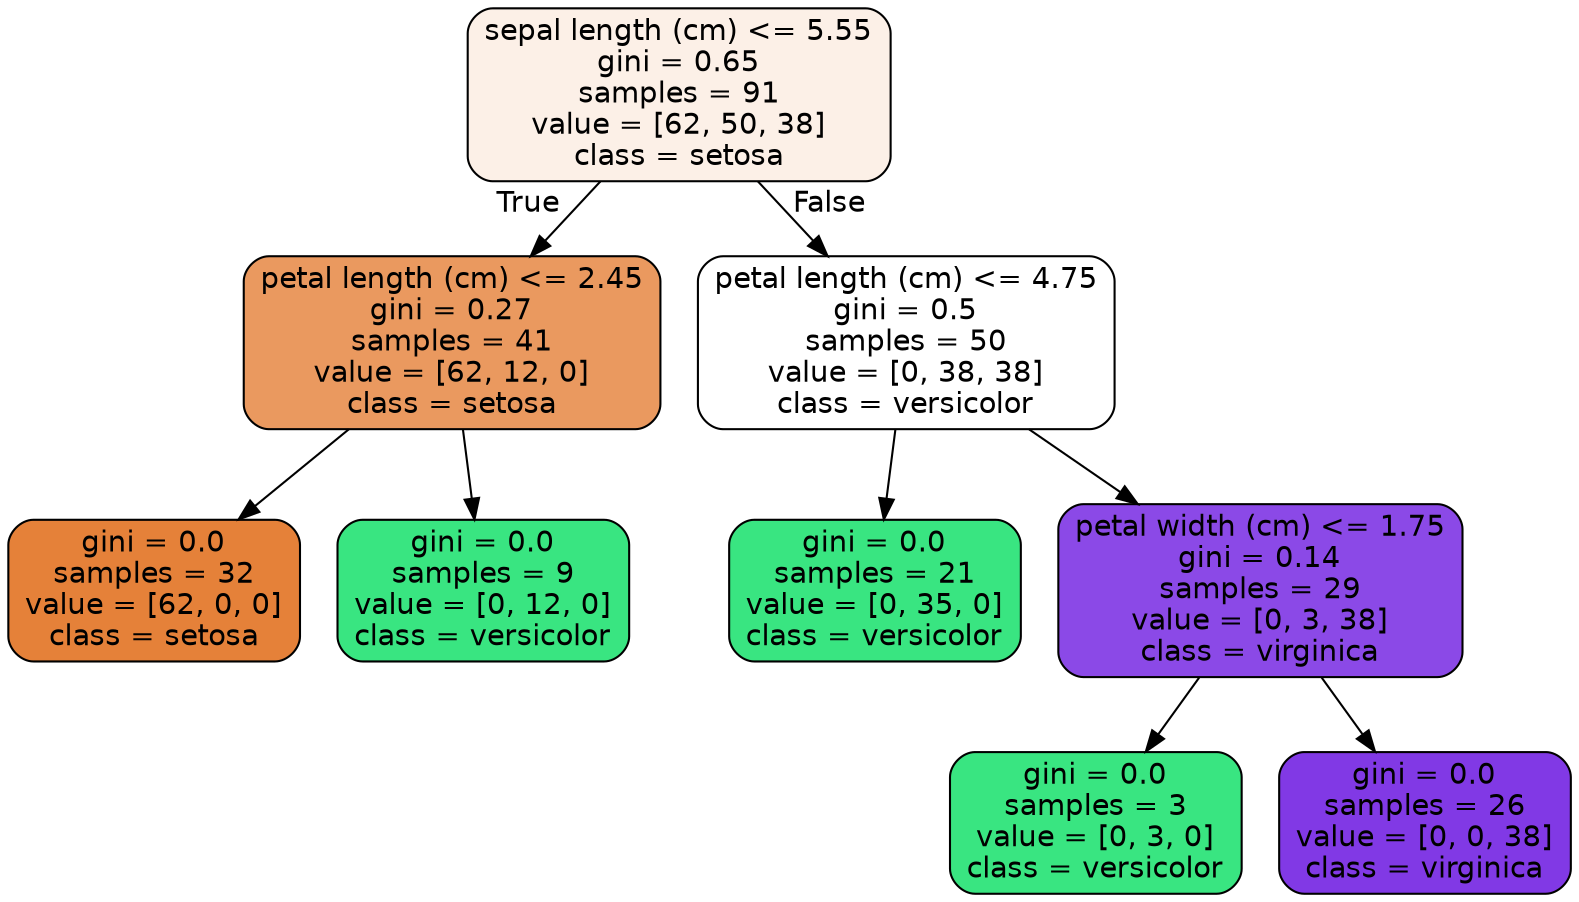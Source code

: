 digraph Tree {
node [shape=box, style="filled, rounded", color="black", fontname=helvetica] ;
edge [fontname=helvetica] ;
0 [label="sepal length (cm) <= 5.55\ngini = 0.65\nsamples = 91\nvalue = [62, 50, 38]\nclass = setosa", fillcolor="#fcf0e7"] ;
1 [label="petal length (cm) <= 2.45\ngini = 0.27\nsamples = 41\nvalue = [62, 12, 0]\nclass = setosa", fillcolor="#ea995f"] ;
0 -> 1 [labeldistance=2.5, labelangle=45, headlabel="True"] ;
2 [label="gini = 0.0\nsamples = 32\nvalue = [62, 0, 0]\nclass = setosa", fillcolor="#e58139"] ;
1 -> 2 ;
3 [label="gini = 0.0\nsamples = 9\nvalue = [0, 12, 0]\nclass = versicolor", fillcolor="#39e581"] ;
1 -> 3 ;
4 [label="petal length (cm) <= 4.75\ngini = 0.5\nsamples = 50\nvalue = [0, 38, 38]\nclass = versicolor", fillcolor="#ffffff"] ;
0 -> 4 [labeldistance=2.5, labelangle=-45, headlabel="False"] ;
5 [label="gini = 0.0\nsamples = 21\nvalue = [0, 35, 0]\nclass = versicolor", fillcolor="#39e581"] ;
4 -> 5 ;
6 [label="petal width (cm) <= 1.75\ngini = 0.14\nsamples = 29\nvalue = [0, 3, 38]\nclass = virginica", fillcolor="#8b49e7"] ;
4 -> 6 ;
7 [label="gini = 0.0\nsamples = 3\nvalue = [0, 3, 0]\nclass = versicolor", fillcolor="#39e581"] ;
6 -> 7 ;
8 [label="gini = 0.0\nsamples = 26\nvalue = [0, 0, 38]\nclass = virginica", fillcolor="#8139e5"] ;
6 -> 8 ;
}